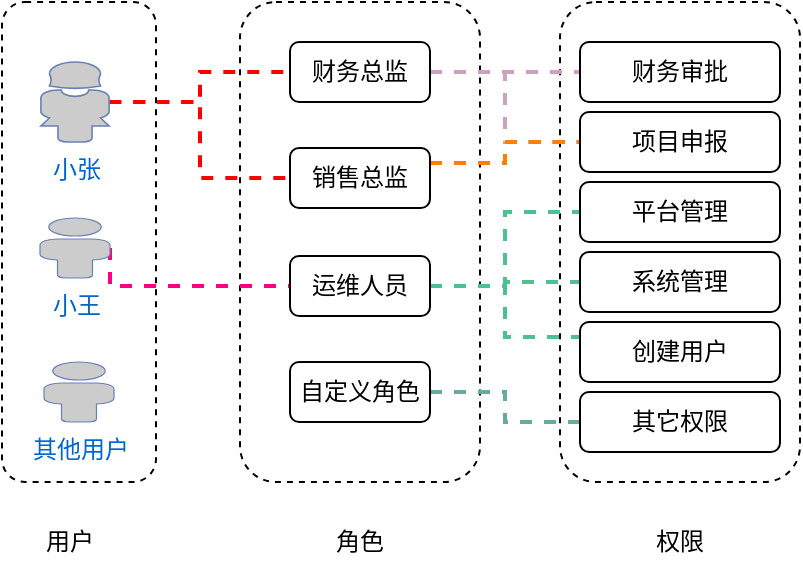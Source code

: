 <mxfile version="10.6.0" type="github"><diagram name="Page-1" id="d9b1e647-80fa-b4a2-5024-87a742678bcc"><mxGraphModel dx="918" dy="615" grid="1" gridSize="10" guides="1" tooltips="1" connect="1" arrows="1" fold="1" page="1" pageScale="1" pageWidth="1100" pageHeight="850" background="#ffffff" math="0" shadow="0"><root><mxCell id="0"/><mxCell id="1" parent="0"/><mxCell id="1zVJEanZ9SzlOVG1rFyG-13" value="" style="rounded=1;whiteSpace=wrap;html=1;dashed=1;" parent="1" vertex="1"><mxGeometry x="400" y="280" width="120" height="240" as="geometry"/></mxCell><mxCell id="1zVJEanZ9SzlOVG1rFyG-8" value="" style="rounded=1;whiteSpace=wrap;html=1;dashed=1;" parent="1" vertex="1"><mxGeometry x="240" y="280" width="120" height="240" as="geometry"/></mxCell><mxCell id="1zVJEanZ9SzlOVG1rFyG-6" value="" style="rounded=1;whiteSpace=wrap;html=1;dashed=1;" parent="1" vertex="1"><mxGeometry x="121" y="280" width="77" height="240" as="geometry"/></mxCell><mxCell id="1zVJEanZ9SzlOVG1rFyG-21" style="edgeStyle=orthogonalEdgeStyle;rounded=0;orthogonalLoop=1;jettySize=auto;html=1;exitX=0.99;exitY=0.5;exitDx=0;exitDy=0;exitPerimeter=0;dashed=1;strokeWidth=2;strokeColor=#FF0000;endArrow=none;endFill=0;" parent="1" source="1zVJEanZ9SzlOVG1rFyG-1" target="1zVJEanZ9SzlOVG1rFyG-5" edge="1"><mxGeometry relative="1" as="geometry"/></mxCell><mxCell id="1zVJEanZ9SzlOVG1rFyG-22" style="edgeStyle=orthogonalEdgeStyle;rounded=0;orthogonalLoop=1;jettySize=auto;html=1;exitX=0.99;exitY=0.5;exitDx=0;exitDy=0;exitPerimeter=0;entryX=0;entryY=0.5;entryDx=0;entryDy=0;dashed=1;endArrow=none;endFill=0;strokeColor=#FF0000;strokeWidth=2;" parent="1" source="1zVJEanZ9SzlOVG1rFyG-1" target="1zVJEanZ9SzlOVG1rFyG-9" edge="1"><mxGeometry relative="1" as="geometry"/></mxCell><mxCell id="1zVJEanZ9SzlOVG1rFyG-1" value="小张&lt;br&gt;" style="fontColor=#0066CC;verticalAlign=top;verticalLabelPosition=bottom;labelPosition=center;align=center;html=1;outlineConnect=0;fillColor=#CCCCCC;strokeColor=#6881B3;gradientColor=none;gradientDirection=north;strokeWidth=2;shape=mxgraph.networks.user_female;" parent="1" vertex="1"><mxGeometry x="140" y="310" width="35" height="40" as="geometry"/></mxCell><mxCell id="1zVJEanZ9SzlOVG1rFyG-23" style="edgeStyle=orthogonalEdgeStyle;rounded=0;orthogonalLoop=1;jettySize=auto;html=1;exitX=1;exitY=0.5;exitDx=0;exitDy=0;exitPerimeter=0;entryX=0;entryY=0.5;entryDx=0;entryDy=0;dashed=1;endArrow=none;endFill=0;strokeColor=#FF0080;strokeWidth=2;" parent="1" source="1zVJEanZ9SzlOVG1rFyG-2" target="1zVJEanZ9SzlOVG1rFyG-10" edge="1"><mxGeometry relative="1" as="geometry"><Array as="points"><mxPoint x="175" y="422"/></Array></mxGeometry></mxCell><mxCell id="1zVJEanZ9SzlOVG1rFyG-2" value="小王" style="fontColor=#0066CC;verticalAlign=top;verticalLabelPosition=bottom;labelPosition=center;align=center;html=1;outlineConnect=0;fillColor=#CCCCCC;strokeColor=#6881B3;gradientColor=none;gradientDirection=north;strokeWidth=2;shape=mxgraph.networks.user_male;" parent="1" vertex="1"><mxGeometry x="140" y="388" width="35" height="30" as="geometry"/></mxCell><mxCell id="1zVJEanZ9SzlOVG1rFyG-24" style="edgeStyle=orthogonalEdgeStyle;rounded=0;orthogonalLoop=1;jettySize=auto;html=1;exitX=1;exitY=0.5;exitDx=0;exitDy=0;dashed=1;endArrow=none;endFill=0;strokeColor=#CDA2BE;strokeWidth=2;" parent="1" source="1zVJEanZ9SzlOVG1rFyG-5" target="1zVJEanZ9SzlOVG1rFyG-14" edge="1"><mxGeometry relative="1" as="geometry"/></mxCell><mxCell id="1zVJEanZ9SzlOVG1rFyG-25" style="edgeStyle=orthogonalEdgeStyle;rounded=0;orthogonalLoop=1;jettySize=auto;html=1;exitX=1;exitY=0.5;exitDx=0;exitDy=0;entryX=0;entryY=0.5;entryDx=0;entryDy=0;dashed=1;endArrow=none;endFill=0;strokeColor=#CDA2BE;strokeWidth=2;" parent="1" source="1zVJEanZ9SzlOVG1rFyG-5" target="1zVJEanZ9SzlOVG1rFyG-15" edge="1"><mxGeometry relative="1" as="geometry"/></mxCell><mxCell id="1zVJEanZ9SzlOVG1rFyG-5" value="财务总监" style="rounded=1;whiteSpace=wrap;html=1;" parent="1" vertex="1"><mxGeometry x="265" y="300" width="70" height="30" as="geometry"/></mxCell><mxCell id="1zVJEanZ9SzlOVG1rFyG-26" style="edgeStyle=orthogonalEdgeStyle;rounded=0;orthogonalLoop=1;jettySize=auto;html=1;exitX=1;exitY=0.25;exitDx=0;exitDy=0;entryX=0;entryY=0.5;entryDx=0;entryDy=0;dashed=1;endArrow=none;endFill=0;strokeColor=#FF8000;strokeWidth=2;" parent="1" source="1zVJEanZ9SzlOVG1rFyG-9" target="1zVJEanZ9SzlOVG1rFyG-15" edge="1"><mxGeometry relative="1" as="geometry"/></mxCell><mxCell id="1zVJEanZ9SzlOVG1rFyG-9" value="销售总监" style="rounded=1;whiteSpace=wrap;html=1;" parent="1" vertex="1"><mxGeometry x="265" y="353" width="70" height="30" as="geometry"/></mxCell><mxCell id="1zVJEanZ9SzlOVG1rFyG-27" style="edgeStyle=orthogonalEdgeStyle;rounded=0;orthogonalLoop=1;jettySize=auto;html=1;exitX=1;exitY=0.5;exitDx=0;exitDy=0;entryX=0;entryY=0.5;entryDx=0;entryDy=0;dashed=1;endArrow=none;endFill=0;strokeColor=#4AC18E;strokeWidth=2;" parent="1" source="1zVJEanZ9SzlOVG1rFyG-10" target="1zVJEanZ9SzlOVG1rFyG-16" edge="1"><mxGeometry relative="1" as="geometry"/></mxCell><mxCell id="1zVJEanZ9SzlOVG1rFyG-28" style="edgeStyle=orthogonalEdgeStyle;rounded=0;orthogonalLoop=1;jettySize=auto;html=1;exitX=1;exitY=0.5;exitDx=0;exitDy=0;entryX=0;entryY=0.5;entryDx=0;entryDy=0;dashed=1;endArrow=none;endFill=0;strokeColor=#4AC18E;strokeWidth=2;" parent="1" source="1zVJEanZ9SzlOVG1rFyG-10" target="1zVJEanZ9SzlOVG1rFyG-18" edge="1"><mxGeometry relative="1" as="geometry"/></mxCell><mxCell id="1zVJEanZ9SzlOVG1rFyG-29" style="edgeStyle=orthogonalEdgeStyle;rounded=0;orthogonalLoop=1;jettySize=auto;html=1;exitX=1;exitY=0.5;exitDx=0;exitDy=0;entryX=0;entryY=0.25;entryDx=0;entryDy=0;dashed=1;endArrow=none;endFill=0;strokeColor=#4AC18E;strokeWidth=2;" parent="1" source="1zVJEanZ9SzlOVG1rFyG-10" target="1zVJEanZ9SzlOVG1rFyG-19" edge="1"><mxGeometry relative="1" as="geometry"/></mxCell><mxCell id="1zVJEanZ9SzlOVG1rFyG-10" value="运维人员" style="rounded=1;whiteSpace=wrap;html=1;" parent="1" vertex="1"><mxGeometry x="265" y="407" width="70" height="30" as="geometry"/></mxCell><mxCell id="1zVJEanZ9SzlOVG1rFyG-30" style="edgeStyle=orthogonalEdgeStyle;rounded=0;orthogonalLoop=1;jettySize=auto;html=1;exitX=1;exitY=0.5;exitDx=0;exitDy=0;dashed=1;endArrow=none;endFill=0;strokeColor=#67AB9F;strokeWidth=2;" parent="1" source="1zVJEanZ9SzlOVG1rFyG-11" target="1zVJEanZ9SzlOVG1rFyG-20" edge="1"><mxGeometry relative="1" as="geometry"/></mxCell><mxCell id="1zVJEanZ9SzlOVG1rFyG-11" value="自定义角色" style="rounded=1;whiteSpace=wrap;html=1;" parent="1" vertex="1"><mxGeometry x="265" y="460" width="70" height="30" as="geometry"/></mxCell><mxCell id="1zVJEanZ9SzlOVG1rFyG-14" value="财务审批" style="rounded=1;whiteSpace=wrap;html=1;" parent="1" vertex="1"><mxGeometry x="410" y="300" width="100" height="30" as="geometry"/></mxCell><mxCell id="1zVJEanZ9SzlOVG1rFyG-15" value="项目申报" style="rounded=1;whiteSpace=wrap;html=1;" parent="1" vertex="1"><mxGeometry x="410" y="335" width="100" height="30" as="geometry"/></mxCell><mxCell id="1zVJEanZ9SzlOVG1rFyG-16" value="平台管理" style="rounded=1;whiteSpace=wrap;html=1;" parent="1" vertex="1"><mxGeometry x="410" y="370" width="100" height="30" as="geometry"/></mxCell><mxCell id="1zVJEanZ9SzlOVG1rFyG-18" value="系统管理" style="rounded=1;whiteSpace=wrap;html=1;" parent="1" vertex="1"><mxGeometry x="410" y="405" width="100" height="30" as="geometry"/></mxCell><mxCell id="1zVJEanZ9SzlOVG1rFyG-19" value="创建用户" style="rounded=1;whiteSpace=wrap;html=1;" parent="1" vertex="1"><mxGeometry x="410" y="440" width="100" height="30" as="geometry"/></mxCell><mxCell id="1zVJEanZ9SzlOVG1rFyG-20" value="其它权限" style="rounded=1;whiteSpace=wrap;html=1;" parent="1" vertex="1"><mxGeometry x="410" y="475" width="100" height="30" as="geometry"/></mxCell><mxCell id="1zVJEanZ9SzlOVG1rFyG-31" value="用户" style="text;html=1;strokeColor=none;fillColor=none;align=center;verticalAlign=middle;whiteSpace=wrap;rounded=0;dashed=1;" parent="1" vertex="1"><mxGeometry x="135" y="540" width="40" height="20" as="geometry"/></mxCell><mxCell id="1zVJEanZ9SzlOVG1rFyG-32" value="角色" style="text;html=1;strokeColor=none;fillColor=none;align=center;verticalAlign=middle;whiteSpace=wrap;rounded=0;dashed=1;" parent="1" vertex="1"><mxGeometry x="280" y="540" width="40" height="20" as="geometry"/></mxCell><mxCell id="1zVJEanZ9SzlOVG1rFyG-33" value="权限" style="text;html=1;strokeColor=none;fillColor=none;align=center;verticalAlign=middle;whiteSpace=wrap;rounded=0;dashed=1;" parent="1" vertex="1"><mxGeometry x="440" y="540" width="40" height="20" as="geometry"/></mxCell><mxCell id="1zVJEanZ9SzlOVG1rFyG-34" value="其他用户" style="fontColor=#0066CC;verticalAlign=top;verticalLabelPosition=bottom;labelPosition=center;align=center;html=1;outlineConnect=0;fillColor=#CCCCCC;strokeColor=#6881B3;gradientColor=none;gradientDirection=north;strokeWidth=2;shape=mxgraph.networks.user_male;" parent="1" vertex="1"><mxGeometry x="142" y="460" width="35" height="30" as="geometry"/></mxCell></root></mxGraphModel></diagram></mxfile>